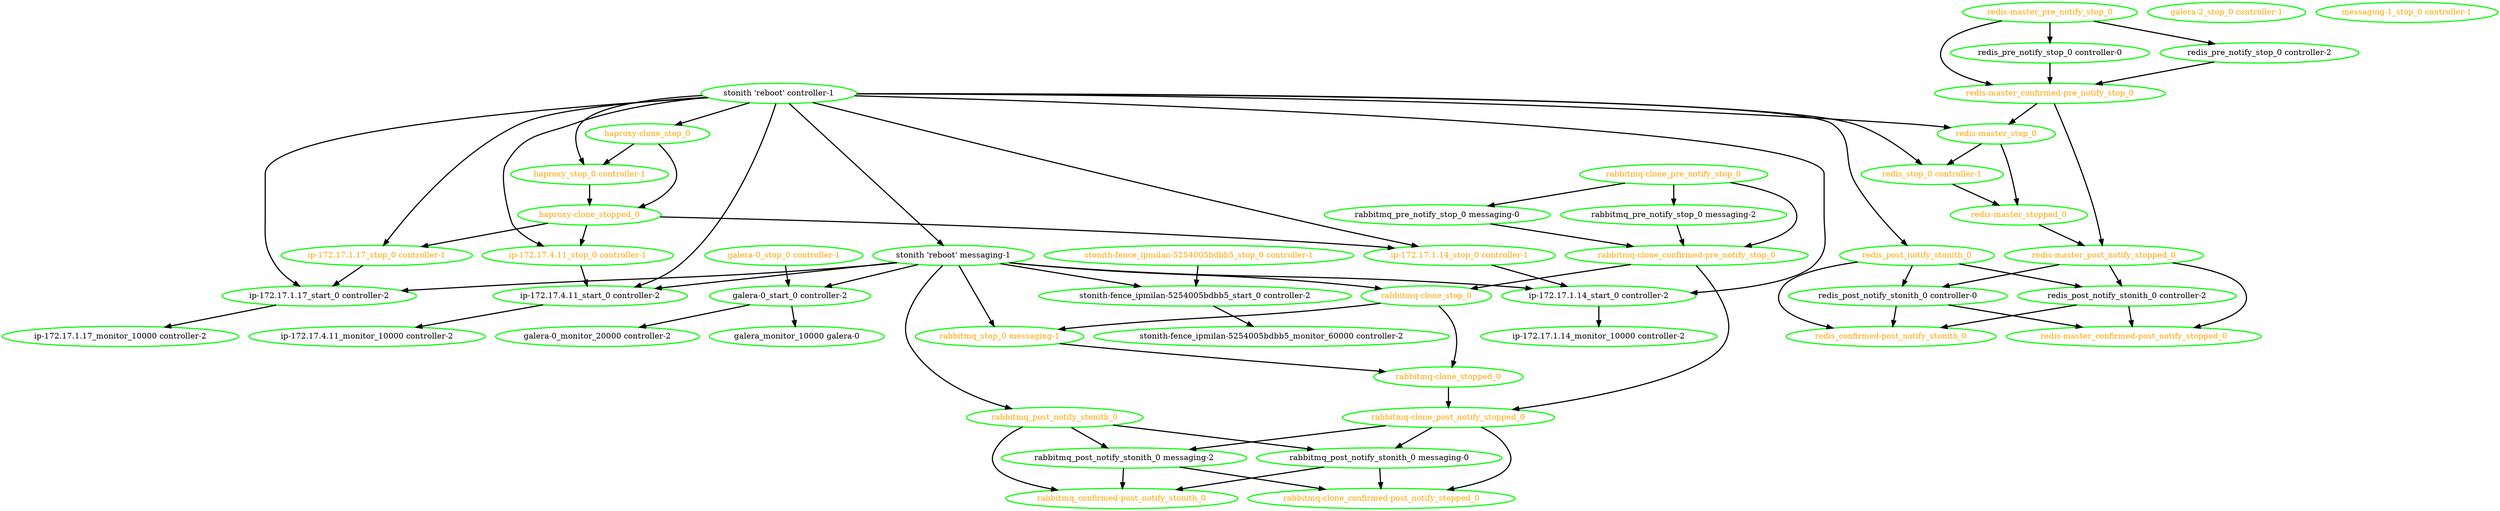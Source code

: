  digraph "g" {
"galera-0_monitor_20000 controller-2" [ style=bold color="green" fontcolor="black"]
"galera-0_start_0 controller-2" -> "galera-0_monitor_20000 controller-2" [ style = bold]
"galera-0_start_0 controller-2" -> "galera_monitor_10000 galera-0" [ style = bold]
"galera-0_start_0 controller-2" [ style=bold color="green" fontcolor="black"]
"galera-0_stop_0 controller-1" -> "galera-0_start_0 controller-2" [ style = bold]
"galera-0_stop_0 controller-1" [ style=bold color="green" fontcolor="orange"]
"galera-2_stop_0 controller-1" [ style=bold color="green" fontcolor="orange"]
"galera_monitor_10000 galera-0" [ style=bold color="green" fontcolor="black"]
"haproxy-clone_stop_0" -> "haproxy-clone_stopped_0" [ style = bold]
"haproxy-clone_stop_0" -> "haproxy_stop_0 controller-1" [ style = bold]
"haproxy-clone_stop_0" [ style=bold color="green" fontcolor="orange"]
"haproxy-clone_stopped_0" -> "ip-172.17.1.14_stop_0 controller-1" [ style = bold]
"haproxy-clone_stopped_0" -> "ip-172.17.1.17_stop_0 controller-1" [ style = bold]
"haproxy-clone_stopped_0" -> "ip-172.17.4.11_stop_0 controller-1" [ style = bold]
"haproxy-clone_stopped_0" [ style=bold color="green" fontcolor="orange"]
"haproxy_stop_0 controller-1" -> "haproxy-clone_stopped_0" [ style = bold]
"haproxy_stop_0 controller-1" [ style=bold color="green" fontcolor="orange"]
"ip-172.17.1.14_monitor_10000 controller-2" [ style=bold color="green" fontcolor="black"]
"ip-172.17.1.14_start_0 controller-2" -> "ip-172.17.1.14_monitor_10000 controller-2" [ style = bold]
"ip-172.17.1.14_start_0 controller-2" [ style=bold color="green" fontcolor="black"]
"ip-172.17.1.14_stop_0 controller-1" -> "ip-172.17.1.14_start_0 controller-2" [ style = bold]
"ip-172.17.1.14_stop_0 controller-1" [ style=bold color="green" fontcolor="orange"]
"ip-172.17.1.17_monitor_10000 controller-2" [ style=bold color="green" fontcolor="black"]
"ip-172.17.1.17_start_0 controller-2" -> "ip-172.17.1.17_monitor_10000 controller-2" [ style = bold]
"ip-172.17.1.17_start_0 controller-2" [ style=bold color="green" fontcolor="black"]
"ip-172.17.1.17_stop_0 controller-1" -> "ip-172.17.1.17_start_0 controller-2" [ style = bold]
"ip-172.17.1.17_stop_0 controller-1" [ style=bold color="green" fontcolor="orange"]
"ip-172.17.4.11_monitor_10000 controller-2" [ style=bold color="green" fontcolor="black"]
"ip-172.17.4.11_start_0 controller-2" -> "ip-172.17.4.11_monitor_10000 controller-2" [ style = bold]
"ip-172.17.4.11_start_0 controller-2" [ style=bold color="green" fontcolor="black"]
"ip-172.17.4.11_stop_0 controller-1" -> "ip-172.17.4.11_start_0 controller-2" [ style = bold]
"ip-172.17.4.11_stop_0 controller-1" [ style=bold color="green" fontcolor="orange"]
"messaging-1_stop_0 controller-1" [ style=bold color="green" fontcolor="orange"]
"rabbitmq-clone_confirmed-post_notify_stopped_0" [ style=bold color="green" fontcolor="orange"]
"rabbitmq-clone_confirmed-pre_notify_stop_0" -> "rabbitmq-clone_post_notify_stopped_0" [ style = bold]
"rabbitmq-clone_confirmed-pre_notify_stop_0" -> "rabbitmq-clone_stop_0" [ style = bold]
"rabbitmq-clone_confirmed-pre_notify_stop_0" [ style=bold color="green" fontcolor="orange"]
"rabbitmq-clone_post_notify_stopped_0" -> "rabbitmq-clone_confirmed-post_notify_stopped_0" [ style = bold]
"rabbitmq-clone_post_notify_stopped_0" -> "rabbitmq_post_notify_stonith_0 messaging-0" [ style = bold]
"rabbitmq-clone_post_notify_stopped_0" -> "rabbitmq_post_notify_stonith_0 messaging-2" [ style = bold]
"rabbitmq-clone_post_notify_stopped_0" [ style=bold color="green" fontcolor="orange"]
"rabbitmq-clone_pre_notify_stop_0" -> "rabbitmq-clone_confirmed-pre_notify_stop_0" [ style = bold]
"rabbitmq-clone_pre_notify_stop_0" -> "rabbitmq_pre_notify_stop_0 messaging-0" [ style = bold]
"rabbitmq-clone_pre_notify_stop_0" -> "rabbitmq_pre_notify_stop_0 messaging-2" [ style = bold]
"rabbitmq-clone_pre_notify_stop_0" [ style=bold color="green" fontcolor="orange"]
"rabbitmq-clone_stop_0" -> "rabbitmq-clone_stopped_0" [ style = bold]
"rabbitmq-clone_stop_0" -> "rabbitmq_stop_0 messaging-1" [ style = bold]
"rabbitmq-clone_stop_0" [ style=bold color="green" fontcolor="orange"]
"rabbitmq-clone_stopped_0" -> "rabbitmq-clone_post_notify_stopped_0" [ style = bold]
"rabbitmq-clone_stopped_0" [ style=bold color="green" fontcolor="orange"]
"rabbitmq_confirmed-post_notify_stonith_0" [ style=bold color="green" fontcolor="orange"]
"rabbitmq_post_notify_stonith_0 messaging-0" -> "rabbitmq-clone_confirmed-post_notify_stopped_0" [ style = bold]
"rabbitmq_post_notify_stonith_0 messaging-0" -> "rabbitmq_confirmed-post_notify_stonith_0" [ style = bold]
"rabbitmq_post_notify_stonith_0 messaging-0" [ style=bold color="green" fontcolor="black"]
"rabbitmq_post_notify_stonith_0 messaging-2" -> "rabbitmq-clone_confirmed-post_notify_stopped_0" [ style = bold]
"rabbitmq_post_notify_stonith_0 messaging-2" -> "rabbitmq_confirmed-post_notify_stonith_0" [ style = bold]
"rabbitmq_post_notify_stonith_0 messaging-2" [ style=bold color="green" fontcolor="black"]
"rabbitmq_post_notify_stonith_0" -> "rabbitmq_confirmed-post_notify_stonith_0" [ style = bold]
"rabbitmq_post_notify_stonith_0" -> "rabbitmq_post_notify_stonith_0 messaging-0" [ style = bold]
"rabbitmq_post_notify_stonith_0" -> "rabbitmq_post_notify_stonith_0 messaging-2" [ style = bold]
"rabbitmq_post_notify_stonith_0" [ style=bold color="green" fontcolor="orange"]
"rabbitmq_pre_notify_stop_0 messaging-0" -> "rabbitmq-clone_confirmed-pre_notify_stop_0" [ style = bold]
"rabbitmq_pre_notify_stop_0 messaging-0" [ style=bold color="green" fontcolor="black"]
"rabbitmq_pre_notify_stop_0 messaging-2" -> "rabbitmq-clone_confirmed-pre_notify_stop_0" [ style = bold]
"rabbitmq_pre_notify_stop_0 messaging-2" [ style=bold color="green" fontcolor="black"]
"rabbitmq_stop_0 messaging-1" -> "rabbitmq-clone_stopped_0" [ style = bold]
"rabbitmq_stop_0 messaging-1" [ style=bold color="green" fontcolor="orange"]
"redis-master_confirmed-post_notify_stopped_0" [ style=bold color="green" fontcolor="orange"]
"redis-master_confirmed-pre_notify_stop_0" -> "redis-master_post_notify_stopped_0" [ style = bold]
"redis-master_confirmed-pre_notify_stop_0" -> "redis-master_stop_0" [ style = bold]
"redis-master_confirmed-pre_notify_stop_0" [ style=bold color="green" fontcolor="orange"]
"redis-master_post_notify_stopped_0" -> "redis-master_confirmed-post_notify_stopped_0" [ style = bold]
"redis-master_post_notify_stopped_0" -> "redis_post_notify_stonith_0 controller-0" [ style = bold]
"redis-master_post_notify_stopped_0" -> "redis_post_notify_stonith_0 controller-2" [ style = bold]
"redis-master_post_notify_stopped_0" [ style=bold color="green" fontcolor="orange"]
"redis-master_pre_notify_stop_0" -> "redis-master_confirmed-pre_notify_stop_0" [ style = bold]
"redis-master_pre_notify_stop_0" -> "redis_pre_notify_stop_0 controller-0" [ style = bold]
"redis-master_pre_notify_stop_0" -> "redis_pre_notify_stop_0 controller-2" [ style = bold]
"redis-master_pre_notify_stop_0" [ style=bold color="green" fontcolor="orange"]
"redis-master_stop_0" -> "redis-master_stopped_0" [ style = bold]
"redis-master_stop_0" -> "redis_stop_0 controller-1" [ style = bold]
"redis-master_stop_0" [ style=bold color="green" fontcolor="orange"]
"redis-master_stopped_0" -> "redis-master_post_notify_stopped_0" [ style = bold]
"redis-master_stopped_0" [ style=bold color="green" fontcolor="orange"]
"redis_confirmed-post_notify_stonith_0" [ style=bold color="green" fontcolor="orange"]
"redis_post_notify_stonith_0 controller-0" -> "redis-master_confirmed-post_notify_stopped_0" [ style = bold]
"redis_post_notify_stonith_0 controller-0" -> "redis_confirmed-post_notify_stonith_0" [ style = bold]
"redis_post_notify_stonith_0 controller-0" [ style=bold color="green" fontcolor="black"]
"redis_post_notify_stonith_0 controller-2" -> "redis-master_confirmed-post_notify_stopped_0" [ style = bold]
"redis_post_notify_stonith_0 controller-2" -> "redis_confirmed-post_notify_stonith_0" [ style = bold]
"redis_post_notify_stonith_0 controller-2" [ style=bold color="green" fontcolor="black"]
"redis_post_notify_stonith_0" -> "redis_confirmed-post_notify_stonith_0" [ style = bold]
"redis_post_notify_stonith_0" -> "redis_post_notify_stonith_0 controller-0" [ style = bold]
"redis_post_notify_stonith_0" -> "redis_post_notify_stonith_0 controller-2" [ style = bold]
"redis_post_notify_stonith_0" [ style=bold color="green" fontcolor="orange"]
"redis_pre_notify_stop_0 controller-0" -> "redis-master_confirmed-pre_notify_stop_0" [ style = bold]
"redis_pre_notify_stop_0 controller-0" [ style=bold color="green" fontcolor="black"]
"redis_pre_notify_stop_0 controller-2" -> "redis-master_confirmed-pre_notify_stop_0" [ style = bold]
"redis_pre_notify_stop_0 controller-2" [ style=bold color="green" fontcolor="black"]
"redis_stop_0 controller-1" -> "redis-master_stopped_0" [ style = bold]
"redis_stop_0 controller-1" [ style=bold color="green" fontcolor="orange"]
"stonith 'reboot' controller-1" -> "haproxy-clone_stop_0" [ style = bold]
"stonith 'reboot' controller-1" -> "haproxy_stop_0 controller-1" [ style = bold]
"stonith 'reboot' controller-1" -> "ip-172.17.1.14_start_0 controller-2" [ style = bold]
"stonith 'reboot' controller-1" -> "ip-172.17.1.14_stop_0 controller-1" [ style = bold]
"stonith 'reboot' controller-1" -> "ip-172.17.1.17_start_0 controller-2" [ style = bold]
"stonith 'reboot' controller-1" -> "ip-172.17.1.17_stop_0 controller-1" [ style = bold]
"stonith 'reboot' controller-1" -> "ip-172.17.4.11_start_0 controller-2" [ style = bold]
"stonith 'reboot' controller-1" -> "ip-172.17.4.11_stop_0 controller-1" [ style = bold]
"stonith 'reboot' controller-1" -> "redis-master_stop_0" [ style = bold]
"stonith 'reboot' controller-1" -> "redis_post_notify_stonith_0" [ style = bold]
"stonith 'reboot' controller-1" -> "redis_stop_0 controller-1" [ style = bold]
"stonith 'reboot' controller-1" -> "stonith 'reboot' messaging-1" [ style = bold]
"stonith 'reboot' controller-1" [ style=bold color="green" fontcolor="black"]
"stonith 'reboot' messaging-1" -> "galera-0_start_0 controller-2" [ style = bold]
"stonith 'reboot' messaging-1" -> "ip-172.17.1.14_start_0 controller-2" [ style = bold]
"stonith 'reboot' messaging-1" -> "ip-172.17.1.17_start_0 controller-2" [ style = bold]
"stonith 'reboot' messaging-1" -> "ip-172.17.4.11_start_0 controller-2" [ style = bold]
"stonith 'reboot' messaging-1" -> "rabbitmq-clone_stop_0" [ style = bold]
"stonith 'reboot' messaging-1" -> "rabbitmq_post_notify_stonith_0" [ style = bold]
"stonith 'reboot' messaging-1" -> "rabbitmq_stop_0 messaging-1" [ style = bold]
"stonith 'reboot' messaging-1" -> "stonith-fence_ipmilan-5254005bdbb5_start_0 controller-2" [ style = bold]
"stonith 'reboot' messaging-1" [ style=bold color="green" fontcolor="black"]
"stonith-fence_ipmilan-5254005bdbb5_monitor_60000 controller-2" [ style=bold color="green" fontcolor="black"]
"stonith-fence_ipmilan-5254005bdbb5_start_0 controller-2" -> "stonith-fence_ipmilan-5254005bdbb5_monitor_60000 controller-2" [ style = bold]
"stonith-fence_ipmilan-5254005bdbb5_start_0 controller-2" [ style=bold color="green" fontcolor="black"]
"stonith-fence_ipmilan-5254005bdbb5_stop_0 controller-1" -> "stonith-fence_ipmilan-5254005bdbb5_start_0 controller-2" [ style = bold]
"stonith-fence_ipmilan-5254005bdbb5_stop_0 controller-1" [ style=bold color="green" fontcolor="orange"]
}
